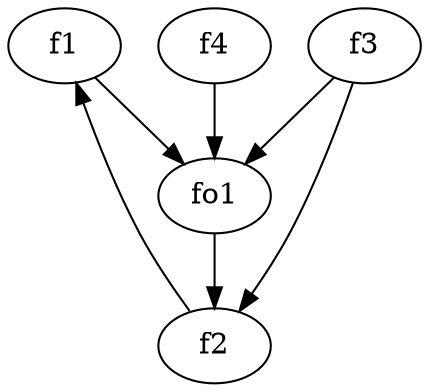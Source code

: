 strict digraph  {
f1;
f2;
f3;
f4;
fo1;
f1 -> fo1  [weight=2];
f2 -> f1  [weight=2];
f3 -> fo1  [weight=2];
f3 -> f2  [weight=2];
f4 -> fo1  [weight=2];
fo1 -> f2  [weight=2];
}
